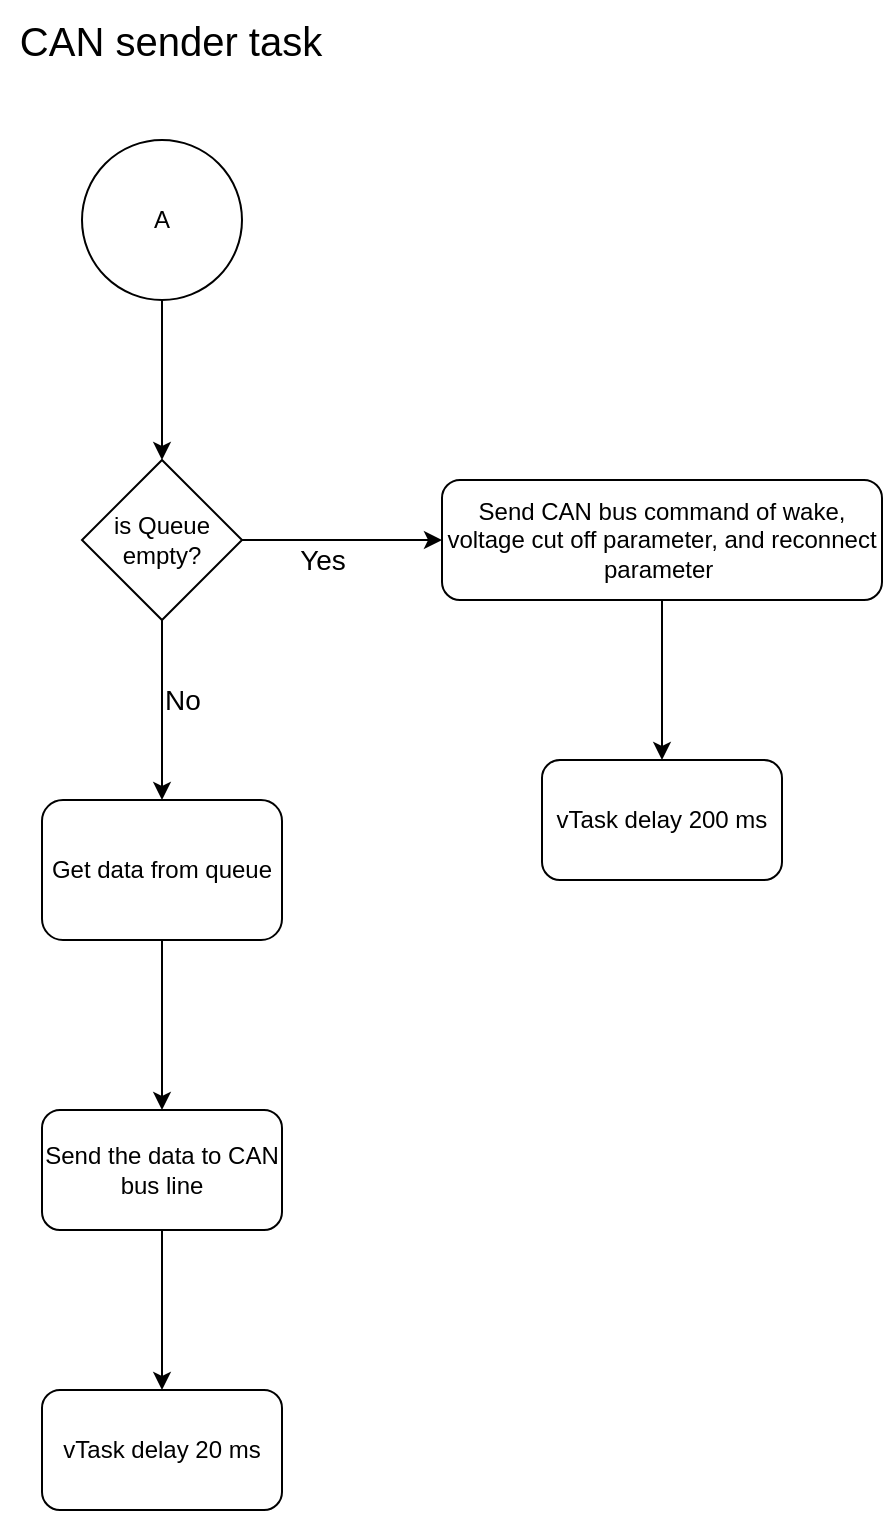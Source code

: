 <mxfile version="21.5.0" type="github">
  <diagram id="C5RBs43oDa-KdzZeNtuy" name="Page-1">
    <mxGraphModel dx="1434" dy="796" grid="1" gridSize="10" guides="1" tooltips="1" connect="1" arrows="1" fold="1" page="1" pageScale="1" pageWidth="827" pageHeight="1169" math="0" shadow="0">
      <root>
        <mxCell id="WIyWlLk6GJQsqaUBKTNV-0" />
        <mxCell id="WIyWlLk6GJQsqaUBKTNV-1" parent="WIyWlLk6GJQsqaUBKTNV-0" />
        <mxCell id="hukSK6vWABe0xQTqwh1R-0" value="&lt;font style=&quot;font-size: 20px;&quot;&gt;CAN sender task&lt;/font&gt;" style="text;html=1;align=center;verticalAlign=middle;resizable=0;points=[];autosize=1;strokeColor=none;fillColor=none;" vertex="1" parent="WIyWlLk6GJQsqaUBKTNV-1">
          <mxGeometry x="329" y="20" width="170" height="40" as="geometry" />
        </mxCell>
        <mxCell id="hukSK6vWABe0xQTqwh1R-3" value="" style="edgeStyle=orthogonalEdgeStyle;rounded=0;orthogonalLoop=1;jettySize=auto;html=1;" edge="1" parent="WIyWlLk6GJQsqaUBKTNV-1" source="hukSK6vWABe0xQTqwh1R-1" target="hukSK6vWABe0xQTqwh1R-2">
          <mxGeometry relative="1" as="geometry" />
        </mxCell>
        <mxCell id="hukSK6vWABe0xQTqwh1R-1" value="A" style="ellipse;whiteSpace=wrap;html=1;aspect=fixed;" vertex="1" parent="WIyWlLk6GJQsqaUBKTNV-1">
          <mxGeometry x="370" y="90" width="80" height="80" as="geometry" />
        </mxCell>
        <mxCell id="hukSK6vWABe0xQTqwh1R-7" value="" style="edgeStyle=orthogonalEdgeStyle;rounded=0;orthogonalLoop=1;jettySize=auto;html=1;" edge="1" parent="WIyWlLk6GJQsqaUBKTNV-1" source="hukSK6vWABe0xQTqwh1R-2" target="hukSK6vWABe0xQTqwh1R-6">
          <mxGeometry relative="1" as="geometry" />
        </mxCell>
        <mxCell id="hukSK6vWABe0xQTqwh1R-11" value="No" style="edgeLabel;html=1;align=center;verticalAlign=middle;resizable=0;points=[];fontSize=14;" vertex="1" connectable="0" parent="hukSK6vWABe0xQTqwh1R-7">
          <mxGeometry x="-0.244" relative="1" as="geometry">
            <mxPoint x="10" y="6" as="offset" />
          </mxGeometry>
        </mxCell>
        <mxCell id="hukSK6vWABe0xQTqwh1R-9" value="" style="edgeStyle=orthogonalEdgeStyle;rounded=0;orthogonalLoop=1;jettySize=auto;html=1;" edge="1" parent="WIyWlLk6GJQsqaUBKTNV-1" source="hukSK6vWABe0xQTqwh1R-2" target="hukSK6vWABe0xQTqwh1R-8">
          <mxGeometry relative="1" as="geometry" />
        </mxCell>
        <mxCell id="hukSK6vWABe0xQTqwh1R-10" value="Yes" style="edgeLabel;html=1;align=center;verticalAlign=middle;resizable=0;points=[];fontSize=14;" vertex="1" connectable="0" parent="hukSK6vWABe0xQTqwh1R-9">
          <mxGeometry x="0.24" relative="1" as="geometry">
            <mxPoint x="-22" y="10" as="offset" />
          </mxGeometry>
        </mxCell>
        <mxCell id="hukSK6vWABe0xQTqwh1R-2" value="is Queue empty?" style="rhombus;whiteSpace=wrap;html=1;" vertex="1" parent="WIyWlLk6GJQsqaUBKTNV-1">
          <mxGeometry x="370" y="250" width="80" height="80" as="geometry" />
        </mxCell>
        <mxCell id="hukSK6vWABe0xQTqwh1R-13" value="" style="edgeStyle=orthogonalEdgeStyle;rounded=0;orthogonalLoop=1;jettySize=auto;html=1;" edge="1" parent="WIyWlLk6GJQsqaUBKTNV-1" source="hukSK6vWABe0xQTqwh1R-6" target="hukSK6vWABe0xQTqwh1R-12">
          <mxGeometry relative="1" as="geometry" />
        </mxCell>
        <mxCell id="hukSK6vWABe0xQTqwh1R-6" value="Get data from queue" style="rounded=1;whiteSpace=wrap;html=1;" vertex="1" parent="WIyWlLk6GJQsqaUBKTNV-1">
          <mxGeometry x="350" y="420" width="120" height="70" as="geometry" />
        </mxCell>
        <mxCell id="hukSK6vWABe0xQTqwh1R-17" value="" style="edgeStyle=orthogonalEdgeStyle;rounded=0;orthogonalLoop=1;jettySize=auto;html=1;" edge="1" parent="WIyWlLk6GJQsqaUBKTNV-1" source="hukSK6vWABe0xQTqwh1R-8" target="hukSK6vWABe0xQTqwh1R-16">
          <mxGeometry relative="1" as="geometry" />
        </mxCell>
        <mxCell id="hukSK6vWABe0xQTqwh1R-8" value="Send CAN bus command of wake, voltage cut off parameter, and reconnect parameter&amp;nbsp;" style="rounded=1;whiteSpace=wrap;html=1;" vertex="1" parent="WIyWlLk6GJQsqaUBKTNV-1">
          <mxGeometry x="550" y="260" width="220" height="60" as="geometry" />
        </mxCell>
        <mxCell id="hukSK6vWABe0xQTqwh1R-15" value="" style="edgeStyle=orthogonalEdgeStyle;rounded=0;orthogonalLoop=1;jettySize=auto;html=1;" edge="1" parent="WIyWlLk6GJQsqaUBKTNV-1" source="hukSK6vWABe0xQTqwh1R-12" target="hukSK6vWABe0xQTqwh1R-14">
          <mxGeometry relative="1" as="geometry" />
        </mxCell>
        <mxCell id="hukSK6vWABe0xQTqwh1R-12" value="Send the data to CAN bus line" style="whiteSpace=wrap;html=1;rounded=1;" vertex="1" parent="WIyWlLk6GJQsqaUBKTNV-1">
          <mxGeometry x="350" y="575" width="120" height="60" as="geometry" />
        </mxCell>
        <mxCell id="hukSK6vWABe0xQTqwh1R-14" value="vTask delay 20 ms" style="rounded=1;whiteSpace=wrap;html=1;" vertex="1" parent="WIyWlLk6GJQsqaUBKTNV-1">
          <mxGeometry x="350" y="715" width="120" height="60" as="geometry" />
        </mxCell>
        <mxCell id="hukSK6vWABe0xQTqwh1R-16" value="vTask delay 200 ms" style="rounded=1;whiteSpace=wrap;html=1;" vertex="1" parent="WIyWlLk6GJQsqaUBKTNV-1">
          <mxGeometry x="600" y="400" width="120" height="60" as="geometry" />
        </mxCell>
      </root>
    </mxGraphModel>
  </diagram>
</mxfile>
